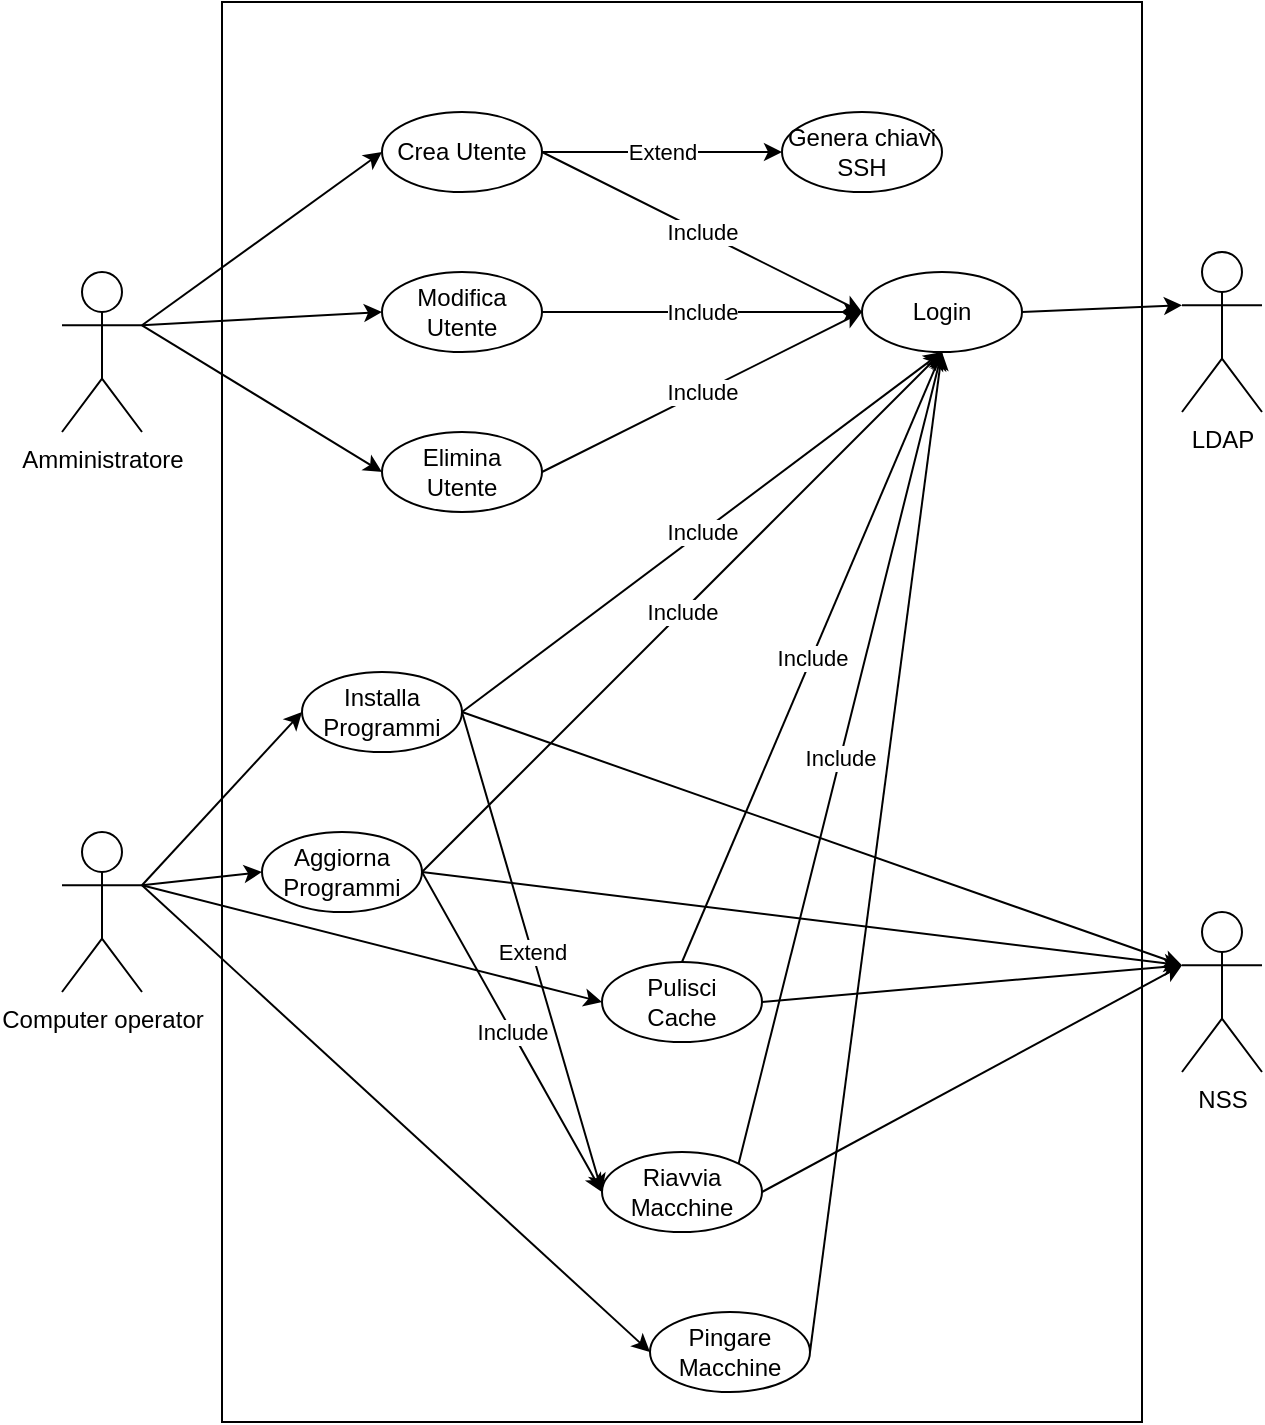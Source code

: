 <mxfile version="22.0.8" type="github">
  <diagram name="Pagina-1" id="8IX72cmcx5TzSddWPjB9">
    <mxGraphModel dx="1434" dy="724" grid="1" gridSize="10" guides="1" tooltips="1" connect="1" arrows="1" fold="1" page="1" pageScale="1" pageWidth="827" pageHeight="1169" math="0" shadow="0">
      <root>
        <mxCell id="0" />
        <mxCell id="1" parent="0" />
        <mxCell id="VSseAvjNPlLdA79Erq7V-107" value="" style="rounded=0;whiteSpace=wrap;html=1;fillColor=none;" parent="1" vertex="1">
          <mxGeometry x="160" y="65" width="460" height="710" as="geometry" />
        </mxCell>
        <mxCell id="VSseAvjNPlLdA79Erq7V-1" value="&lt;div&gt;Amministratore&lt;/div&gt;" style="shape=umlActor;verticalLabelPosition=bottom;verticalAlign=top;html=1;outlineConnect=0;" parent="1" vertex="1">
          <mxGeometry x="80" y="200" width="40" height="80" as="geometry" />
        </mxCell>
        <mxCell id="VSseAvjNPlLdA79Erq7V-2" value="&lt;div&gt;Computer operator&lt;/div&gt;" style="shape=umlActor;verticalLabelPosition=bottom;verticalAlign=top;html=1;outlineConnect=0;" parent="1" vertex="1">
          <mxGeometry x="80" y="480" width="40" height="80" as="geometry" />
        </mxCell>
        <mxCell id="VSseAvjNPlLdA79Erq7V-4" value="&lt;div&gt;LDAP&lt;/div&gt;" style="shape=umlActor;verticalLabelPosition=bottom;verticalAlign=top;html=1;outlineConnect=0;" parent="1" vertex="1">
          <mxGeometry x="640" y="190" width="40" height="80" as="geometry" />
        </mxCell>
        <mxCell id="VSseAvjNPlLdA79Erq7V-5" value="&lt;div&gt;NSS&lt;/div&gt;" style="shape=umlActor;verticalLabelPosition=bottom;verticalAlign=top;html=1;outlineConnect=0;" parent="1" vertex="1">
          <mxGeometry x="640" y="520" width="40" height="80" as="geometry" />
        </mxCell>
        <mxCell id="VSseAvjNPlLdA79Erq7V-12" value="Login" style="ellipse;whiteSpace=wrap;html=1;fillColor=none;" parent="1" vertex="1">
          <mxGeometry x="480" y="200" width="80" height="40" as="geometry" />
        </mxCell>
        <mxCell id="VSseAvjNPlLdA79Erq7V-13" value="" style="endArrow=classic;html=1;rounded=0;exitX=1;exitY=0.333;exitDx=0;exitDy=0;exitPerimeter=0;entryX=0;entryY=0.5;entryDx=0;entryDy=0;" parent="1" source="VSseAvjNPlLdA79Erq7V-1" target="VSseAvjNPlLdA79Erq7V-19" edge="1">
          <mxGeometry width="50" height="50" relative="1" as="geometry">
            <mxPoint x="230" y="240" as="sourcePoint" />
            <mxPoint x="240" y="160" as="targetPoint" />
          </mxGeometry>
        </mxCell>
        <mxCell id="VSseAvjNPlLdA79Erq7V-16" value="" style="endArrow=classic;html=1;rounded=0;exitX=1;exitY=0.333;exitDx=0;exitDy=0;exitPerimeter=0;entryX=0;entryY=0.5;entryDx=0;entryDy=0;" parent="1" source="VSseAvjNPlLdA79Erq7V-1" target="VSseAvjNPlLdA79Erq7V-20" edge="1">
          <mxGeometry width="50" height="50" relative="1" as="geometry">
            <mxPoint x="210" y="300" as="sourcePoint" />
            <mxPoint x="240" y="227" as="targetPoint" />
          </mxGeometry>
        </mxCell>
        <mxCell id="VSseAvjNPlLdA79Erq7V-17" value="" style="endArrow=classic;html=1;rounded=0;exitX=1;exitY=0.333;exitDx=0;exitDy=0;exitPerimeter=0;entryX=0;entryY=0.5;entryDx=0;entryDy=0;" parent="1" source="VSseAvjNPlLdA79Erq7V-1" target="VSseAvjNPlLdA79Erq7V-21" edge="1">
          <mxGeometry width="50" height="50" relative="1" as="geometry">
            <mxPoint x="250" y="360" as="sourcePoint" />
            <mxPoint x="240" y="320" as="targetPoint" />
          </mxGeometry>
        </mxCell>
        <mxCell id="VSseAvjNPlLdA79Erq7V-19" value="Crea Utente" style="ellipse;whiteSpace=wrap;html=1;fillColor=none;" parent="1" vertex="1">
          <mxGeometry x="240" y="120" width="80" height="40" as="geometry" />
        </mxCell>
        <mxCell id="VSseAvjNPlLdA79Erq7V-20" value="Modifica Utente" style="ellipse;whiteSpace=wrap;html=1;fillColor=none;" parent="1" vertex="1">
          <mxGeometry x="240" y="200" width="80" height="40" as="geometry" />
        </mxCell>
        <mxCell id="VSseAvjNPlLdA79Erq7V-21" value="Elimina Utente" style="ellipse;whiteSpace=wrap;html=1;fillColor=none;" parent="1" vertex="1">
          <mxGeometry x="240" y="280" width="80" height="40" as="geometry" />
        </mxCell>
        <mxCell id="VSseAvjNPlLdA79Erq7V-25" value="" style="endArrow=classic;html=1;rounded=0;exitX=1;exitY=0.5;exitDx=0;exitDy=0;entryX=0;entryY=0.333;entryDx=0;entryDy=0;entryPerimeter=0;" parent="1" source="VSseAvjNPlLdA79Erq7V-12" target="VSseAvjNPlLdA79Erq7V-4" edge="1">
          <mxGeometry width="50" height="50" relative="1" as="geometry">
            <mxPoint x="640" y="230" as="sourcePoint" />
            <mxPoint x="580" y="130" as="targetPoint" />
            <Array as="points" />
          </mxGeometry>
        </mxCell>
        <mxCell id="VSseAvjNPlLdA79Erq7V-26" value="" style="endArrow=classic;html=1;rounded=0;exitX=1;exitY=0.5;exitDx=0;exitDy=0;entryX=0;entryY=0.5;entryDx=0;entryDy=0;" parent="1" source="VSseAvjNPlLdA79Erq7V-19" target="VSseAvjNPlLdA79Erq7V-12" edge="1">
          <mxGeometry relative="1" as="geometry">
            <mxPoint x="340" y="440" as="sourcePoint" />
            <mxPoint x="440" y="440" as="targetPoint" />
          </mxGeometry>
        </mxCell>
        <mxCell id="VSseAvjNPlLdA79Erq7V-27" value="Include" style="edgeLabel;resizable=0;html=1;align=center;verticalAlign=middle;" parent="VSseAvjNPlLdA79Erq7V-26" connectable="0" vertex="1">
          <mxGeometry relative="1" as="geometry" />
        </mxCell>
        <mxCell id="VSseAvjNPlLdA79Erq7V-28" value="" style="endArrow=classic;html=1;rounded=0;exitX=1;exitY=0.5;exitDx=0;exitDy=0;entryX=0;entryY=0.5;entryDx=0;entryDy=0;" parent="1" source="VSseAvjNPlLdA79Erq7V-20" target="VSseAvjNPlLdA79Erq7V-12" edge="1">
          <mxGeometry relative="1" as="geometry">
            <mxPoint x="330" y="170" as="sourcePoint" />
            <mxPoint x="500" y="240" as="targetPoint" />
          </mxGeometry>
        </mxCell>
        <mxCell id="VSseAvjNPlLdA79Erq7V-29" value="Include" style="edgeLabel;resizable=0;html=1;align=center;verticalAlign=middle;" parent="VSseAvjNPlLdA79Erq7V-28" connectable="0" vertex="1">
          <mxGeometry relative="1" as="geometry" />
        </mxCell>
        <mxCell id="VSseAvjNPlLdA79Erq7V-30" value="" style="endArrow=classic;html=1;rounded=0;exitX=1;exitY=0.5;exitDx=0;exitDy=0;entryX=0;entryY=0.5;entryDx=0;entryDy=0;" parent="1" source="VSseAvjNPlLdA79Erq7V-21" target="VSseAvjNPlLdA79Erq7V-12" edge="1">
          <mxGeometry relative="1" as="geometry">
            <mxPoint x="340" y="180" as="sourcePoint" />
            <mxPoint x="510" y="250" as="targetPoint" />
          </mxGeometry>
        </mxCell>
        <mxCell id="VSseAvjNPlLdA79Erq7V-31" value="Include" style="edgeLabel;resizable=0;html=1;align=center;verticalAlign=middle;" parent="VSseAvjNPlLdA79Erq7V-30" connectable="0" vertex="1">
          <mxGeometry relative="1" as="geometry" />
        </mxCell>
        <mxCell id="VSseAvjNPlLdA79Erq7V-33" value="Installa Programmi" style="ellipse;whiteSpace=wrap;html=1;fillColor=none;" parent="1" vertex="1">
          <mxGeometry x="200" y="400" width="80" height="40" as="geometry" />
        </mxCell>
        <mxCell id="VSseAvjNPlLdA79Erq7V-34" value="&lt;div&gt;Pingare&lt;/div&gt;&lt;div&gt;Macchine&lt;br&gt;&lt;/div&gt;" style="ellipse;whiteSpace=wrap;html=1;fillColor=none;" parent="1" vertex="1">
          <mxGeometry x="374" y="720" width="80" height="40" as="geometry" />
        </mxCell>
        <mxCell id="VSseAvjNPlLdA79Erq7V-35" value="Riavvia&lt;br&gt;Macchine" style="ellipse;whiteSpace=wrap;html=1;fillColor=none;" parent="1" vertex="1">
          <mxGeometry x="350" y="640" width="80" height="40" as="geometry" />
        </mxCell>
        <mxCell id="VSseAvjNPlLdA79Erq7V-36" value="Genera chiavi SSH" style="ellipse;whiteSpace=wrap;html=1;fillColor=none;" parent="1" vertex="1">
          <mxGeometry x="440" y="120" width="80" height="40" as="geometry" />
        </mxCell>
        <mxCell id="VSseAvjNPlLdA79Erq7V-38" value="Pulisci&lt;br&gt;Cache" style="ellipse;whiteSpace=wrap;html=1;fillColor=none;" parent="1" vertex="1">
          <mxGeometry x="350" y="545" width="80" height="40" as="geometry" />
        </mxCell>
        <mxCell id="VSseAvjNPlLdA79Erq7V-39" value="&lt;div&gt;Aggiorna&lt;/div&gt;&lt;div&gt;Programmi&lt;br&gt;&lt;/div&gt;" style="ellipse;whiteSpace=wrap;html=1;fillColor=none;" parent="1" vertex="1">
          <mxGeometry x="180" y="480" width="80" height="40" as="geometry" />
        </mxCell>
        <mxCell id="VSseAvjNPlLdA79Erq7V-40" value="" style="endArrow=classic;html=1;rounded=0;exitX=1;exitY=0.333;exitDx=0;exitDy=0;exitPerimeter=0;entryX=0;entryY=0.5;entryDx=0;entryDy=0;" parent="1" source="VSseAvjNPlLdA79Erq7V-2" target="VSseAvjNPlLdA79Erq7V-33" edge="1">
          <mxGeometry width="50" height="50" relative="1" as="geometry">
            <mxPoint x="150" y="520" as="sourcePoint" />
            <mxPoint x="200" y="470" as="targetPoint" />
          </mxGeometry>
        </mxCell>
        <mxCell id="VSseAvjNPlLdA79Erq7V-43" value="" style="endArrow=classic;html=1;rounded=0;exitX=1;exitY=0.5;exitDx=0;exitDy=0;entryX=0;entryY=0.333;entryDx=0;entryDy=0;entryPerimeter=0;" parent="1" source="VSseAvjNPlLdA79Erq7V-39" target="VSseAvjNPlLdA79Erq7V-5" edge="1">
          <mxGeometry relative="1" as="geometry">
            <mxPoint x="330" y="330" as="sourcePoint" />
            <mxPoint x="640" y="550" as="targetPoint" />
          </mxGeometry>
        </mxCell>
        <mxCell id="VSseAvjNPlLdA79Erq7V-53" value="" style="endArrow=classic;html=1;rounded=0;exitX=1;exitY=0.5;exitDx=0;exitDy=0;entryX=0.5;entryY=1;entryDx=0;entryDy=0;" parent="1" source="VSseAvjNPlLdA79Erq7V-39" target="VSseAvjNPlLdA79Erq7V-12" edge="1">
          <mxGeometry relative="1" as="geometry">
            <mxPoint x="330" y="330" as="sourcePoint" />
            <mxPoint x="500" y="240" as="targetPoint" />
          </mxGeometry>
        </mxCell>
        <mxCell id="VSseAvjNPlLdA79Erq7V-54" value="Include" style="edgeLabel;resizable=0;html=1;align=center;verticalAlign=middle;" parent="VSseAvjNPlLdA79Erq7V-53" connectable="0" vertex="1">
          <mxGeometry relative="1" as="geometry" />
        </mxCell>
        <mxCell id="VSseAvjNPlLdA79Erq7V-55" value="" style="endArrow=classic;html=1;rounded=0;exitX=1;exitY=0.5;exitDx=0;exitDy=0;entryX=0.5;entryY=1;entryDx=0;entryDy=0;" parent="1" source="VSseAvjNPlLdA79Erq7V-33" target="VSseAvjNPlLdA79Erq7V-12" edge="1">
          <mxGeometry relative="1" as="geometry">
            <mxPoint x="330" y="510" as="sourcePoint" />
            <mxPoint x="540" y="260" as="targetPoint" />
          </mxGeometry>
        </mxCell>
        <mxCell id="VSseAvjNPlLdA79Erq7V-56" value="Include" style="edgeLabel;resizable=0;html=1;align=center;verticalAlign=middle;" parent="VSseAvjNPlLdA79Erq7V-55" connectable="0" vertex="1">
          <mxGeometry relative="1" as="geometry" />
        </mxCell>
        <mxCell id="VSseAvjNPlLdA79Erq7V-57" value="" style="endArrow=classic;html=1;rounded=0;exitX=1;exitY=0.333;exitDx=0;exitDy=0;exitPerimeter=0;entryX=0;entryY=0.5;entryDx=0;entryDy=0;" parent="1" source="VSseAvjNPlLdA79Erq7V-2" target="VSseAvjNPlLdA79Erq7V-38" edge="1">
          <mxGeometry width="50" height="50" relative="1" as="geometry">
            <mxPoint x="190" y="680" as="sourcePoint" />
            <mxPoint x="240" y="630" as="targetPoint" />
          </mxGeometry>
        </mxCell>
        <mxCell id="VSseAvjNPlLdA79Erq7V-61" value="" style="endArrow=classic;html=1;rounded=0;exitX=0.5;exitY=0;exitDx=0;exitDy=0;entryX=0.5;entryY=1;entryDx=0;entryDy=0;" parent="1" source="VSseAvjNPlLdA79Erq7V-38" target="VSseAvjNPlLdA79Erq7V-12" edge="1">
          <mxGeometry relative="1" as="geometry">
            <mxPoint x="330" y="510" as="sourcePoint" />
            <mxPoint x="540" y="260" as="targetPoint" />
          </mxGeometry>
        </mxCell>
        <mxCell id="VSseAvjNPlLdA79Erq7V-62" value="Include" style="edgeLabel;resizable=0;html=1;align=center;verticalAlign=middle;" parent="VSseAvjNPlLdA79Erq7V-61" connectable="0" vertex="1">
          <mxGeometry relative="1" as="geometry" />
        </mxCell>
        <mxCell id="VSseAvjNPlLdA79Erq7V-66" value="" style="endArrow=classic;html=1;rounded=0;exitX=1;exitY=0.5;exitDx=0;exitDy=0;entryX=0;entryY=0.5;entryDx=0;entryDy=0;" parent="1" source="VSseAvjNPlLdA79Erq7V-19" target="VSseAvjNPlLdA79Erq7V-36" edge="1">
          <mxGeometry relative="1" as="geometry">
            <mxPoint x="190" y="40" as="sourcePoint" />
            <mxPoint x="290" y="40" as="targetPoint" />
          </mxGeometry>
        </mxCell>
        <mxCell id="VSseAvjNPlLdA79Erq7V-67" value="Extend" style="edgeLabel;resizable=0;html=1;align=center;verticalAlign=middle;" parent="VSseAvjNPlLdA79Erq7V-66" connectable="0" vertex="1">
          <mxGeometry relative="1" as="geometry" />
        </mxCell>
        <mxCell id="VSseAvjNPlLdA79Erq7V-69" value="" style="endArrow=classic;html=1;rounded=0;entryX=0;entryY=0.5;entryDx=0;entryDy=0;exitX=1;exitY=0.333;exitDx=0;exitDy=0;exitPerimeter=0;" parent="1" source="VSseAvjNPlLdA79Erq7V-2" target="VSseAvjNPlLdA79Erq7V-34" edge="1">
          <mxGeometry width="50" height="50" relative="1" as="geometry">
            <mxPoint x="170" y="550" as="sourcePoint" />
            <mxPoint x="230" y="700" as="targetPoint" />
          </mxGeometry>
        </mxCell>
        <mxCell id="VSseAvjNPlLdA79Erq7V-73" value="" style="endArrow=classic;html=1;rounded=0;exitX=1;exitY=0;exitDx=0;exitDy=0;entryX=0.5;entryY=1;entryDx=0;entryDy=0;" parent="1" source="VSseAvjNPlLdA79Erq7V-35" target="VSseAvjNPlLdA79Erq7V-12" edge="1">
          <mxGeometry relative="1" as="geometry">
            <mxPoint x="330" y="590" as="sourcePoint" />
            <mxPoint x="568" y="254" as="targetPoint" />
          </mxGeometry>
        </mxCell>
        <mxCell id="VSseAvjNPlLdA79Erq7V-74" value="Include" style="edgeLabel;resizable=0;html=1;align=center;verticalAlign=middle;" parent="VSseAvjNPlLdA79Erq7V-73" connectable="0" vertex="1">
          <mxGeometry relative="1" as="geometry" />
        </mxCell>
        <mxCell id="VSseAvjNPlLdA79Erq7V-77" value="" style="endArrow=classic;html=1;rounded=0;entryX=0;entryY=0.333;entryDx=0;entryDy=0;entryPerimeter=0;exitX=1;exitY=0.5;exitDx=0;exitDy=0;" parent="1" source="VSseAvjNPlLdA79Erq7V-38" target="VSseAvjNPlLdA79Erq7V-5" edge="1">
          <mxGeometry width="50" height="50" relative="1" as="geometry">
            <mxPoint x="580" y="550" as="sourcePoint" />
            <mxPoint x="670" y="620" as="targetPoint" />
          </mxGeometry>
        </mxCell>
        <mxCell id="VSseAvjNPlLdA79Erq7V-78" value="" style="endArrow=classic;html=1;rounded=0;entryX=0;entryY=0.333;entryDx=0;entryDy=0;entryPerimeter=0;exitX=1;exitY=0.5;exitDx=0;exitDy=0;" parent="1" source="VSseAvjNPlLdA79Erq7V-35" target="VSseAvjNPlLdA79Erq7V-5" edge="1">
          <mxGeometry width="50" height="50" relative="1" as="geometry">
            <mxPoint x="560" y="590" as="sourcePoint" />
            <mxPoint x="610" y="640" as="targetPoint" />
          </mxGeometry>
        </mxCell>
        <mxCell id="VSseAvjNPlLdA79Erq7V-92" value="" style="endArrow=classic;html=1;rounded=0;exitX=1;exitY=0.333;exitDx=0;exitDy=0;exitPerimeter=0;entryX=0;entryY=0.5;entryDx=0;entryDy=0;" parent="1" source="VSseAvjNPlLdA79Erq7V-2" target="VSseAvjNPlLdA79Erq7V-39" edge="1">
          <mxGeometry width="50" height="50" relative="1" as="geometry">
            <mxPoint x="-40" y="470" as="sourcePoint" />
            <mxPoint x="10" y="420" as="targetPoint" />
          </mxGeometry>
        </mxCell>
        <mxCell id="VSseAvjNPlLdA79Erq7V-94" value="" style="endArrow=classic;html=1;rounded=0;exitX=1;exitY=0.5;exitDx=0;exitDy=0;entryX=0;entryY=0.333;entryDx=0;entryDy=0;entryPerimeter=0;" parent="1" source="VSseAvjNPlLdA79Erq7V-33" target="VSseAvjNPlLdA79Erq7V-5" edge="1">
          <mxGeometry relative="1" as="geometry">
            <mxPoint x="270" y="510" as="sourcePoint" />
            <mxPoint x="680" y="400" as="targetPoint" />
          </mxGeometry>
        </mxCell>
        <mxCell id="VSseAvjNPlLdA79Erq7V-99" value="" style="endArrow=classic;html=1;rounded=0;exitX=1;exitY=0.5;exitDx=0;exitDy=0;entryX=0;entryY=0.5;entryDx=0;entryDy=0;" parent="1" source="VSseAvjNPlLdA79Erq7V-39" target="VSseAvjNPlLdA79Erq7V-35" edge="1">
          <mxGeometry relative="1" as="geometry">
            <mxPoint x="260" y="510" as="sourcePoint" />
            <mxPoint x="480" y="510" as="targetPoint" />
          </mxGeometry>
        </mxCell>
        <mxCell id="VSseAvjNPlLdA79Erq7V-100" value="Include" style="edgeLabel;resizable=0;html=1;align=center;verticalAlign=middle;" parent="VSseAvjNPlLdA79Erq7V-99" connectable="0" vertex="1">
          <mxGeometry relative="1" as="geometry" />
        </mxCell>
        <mxCell id="NAU5WKR1YxJdYvi0T3Ah-1" value="" style="endArrow=classic;html=1;rounded=0;exitX=1;exitY=0.5;exitDx=0;exitDy=0;entryX=0.5;entryY=1;entryDx=0;entryDy=0;" parent="1" source="VSseAvjNPlLdA79Erq7V-34" target="VSseAvjNPlLdA79Erq7V-12" edge="1">
          <mxGeometry width="50" height="50" relative="1" as="geometry">
            <mxPoint x="500" y="700" as="sourcePoint" />
            <mxPoint x="530" y="250" as="targetPoint" />
          </mxGeometry>
        </mxCell>
        <mxCell id="NAU5WKR1YxJdYvi0T3Ah-2" value="Extend" style="endArrow=classic;html=1;rounded=0;exitX=1;exitY=0.5;exitDx=0;exitDy=0;entryX=0;entryY=0.5;entryDx=0;entryDy=0;" parent="1" source="VSseAvjNPlLdA79Erq7V-33" target="VSseAvjNPlLdA79Erq7V-35" edge="1">
          <mxGeometry width="50" height="50" relative="1" as="geometry">
            <mxPoint x="190" y="390" as="sourcePoint" />
            <mxPoint x="240" y="340" as="targetPoint" />
          </mxGeometry>
        </mxCell>
      </root>
    </mxGraphModel>
  </diagram>
</mxfile>
